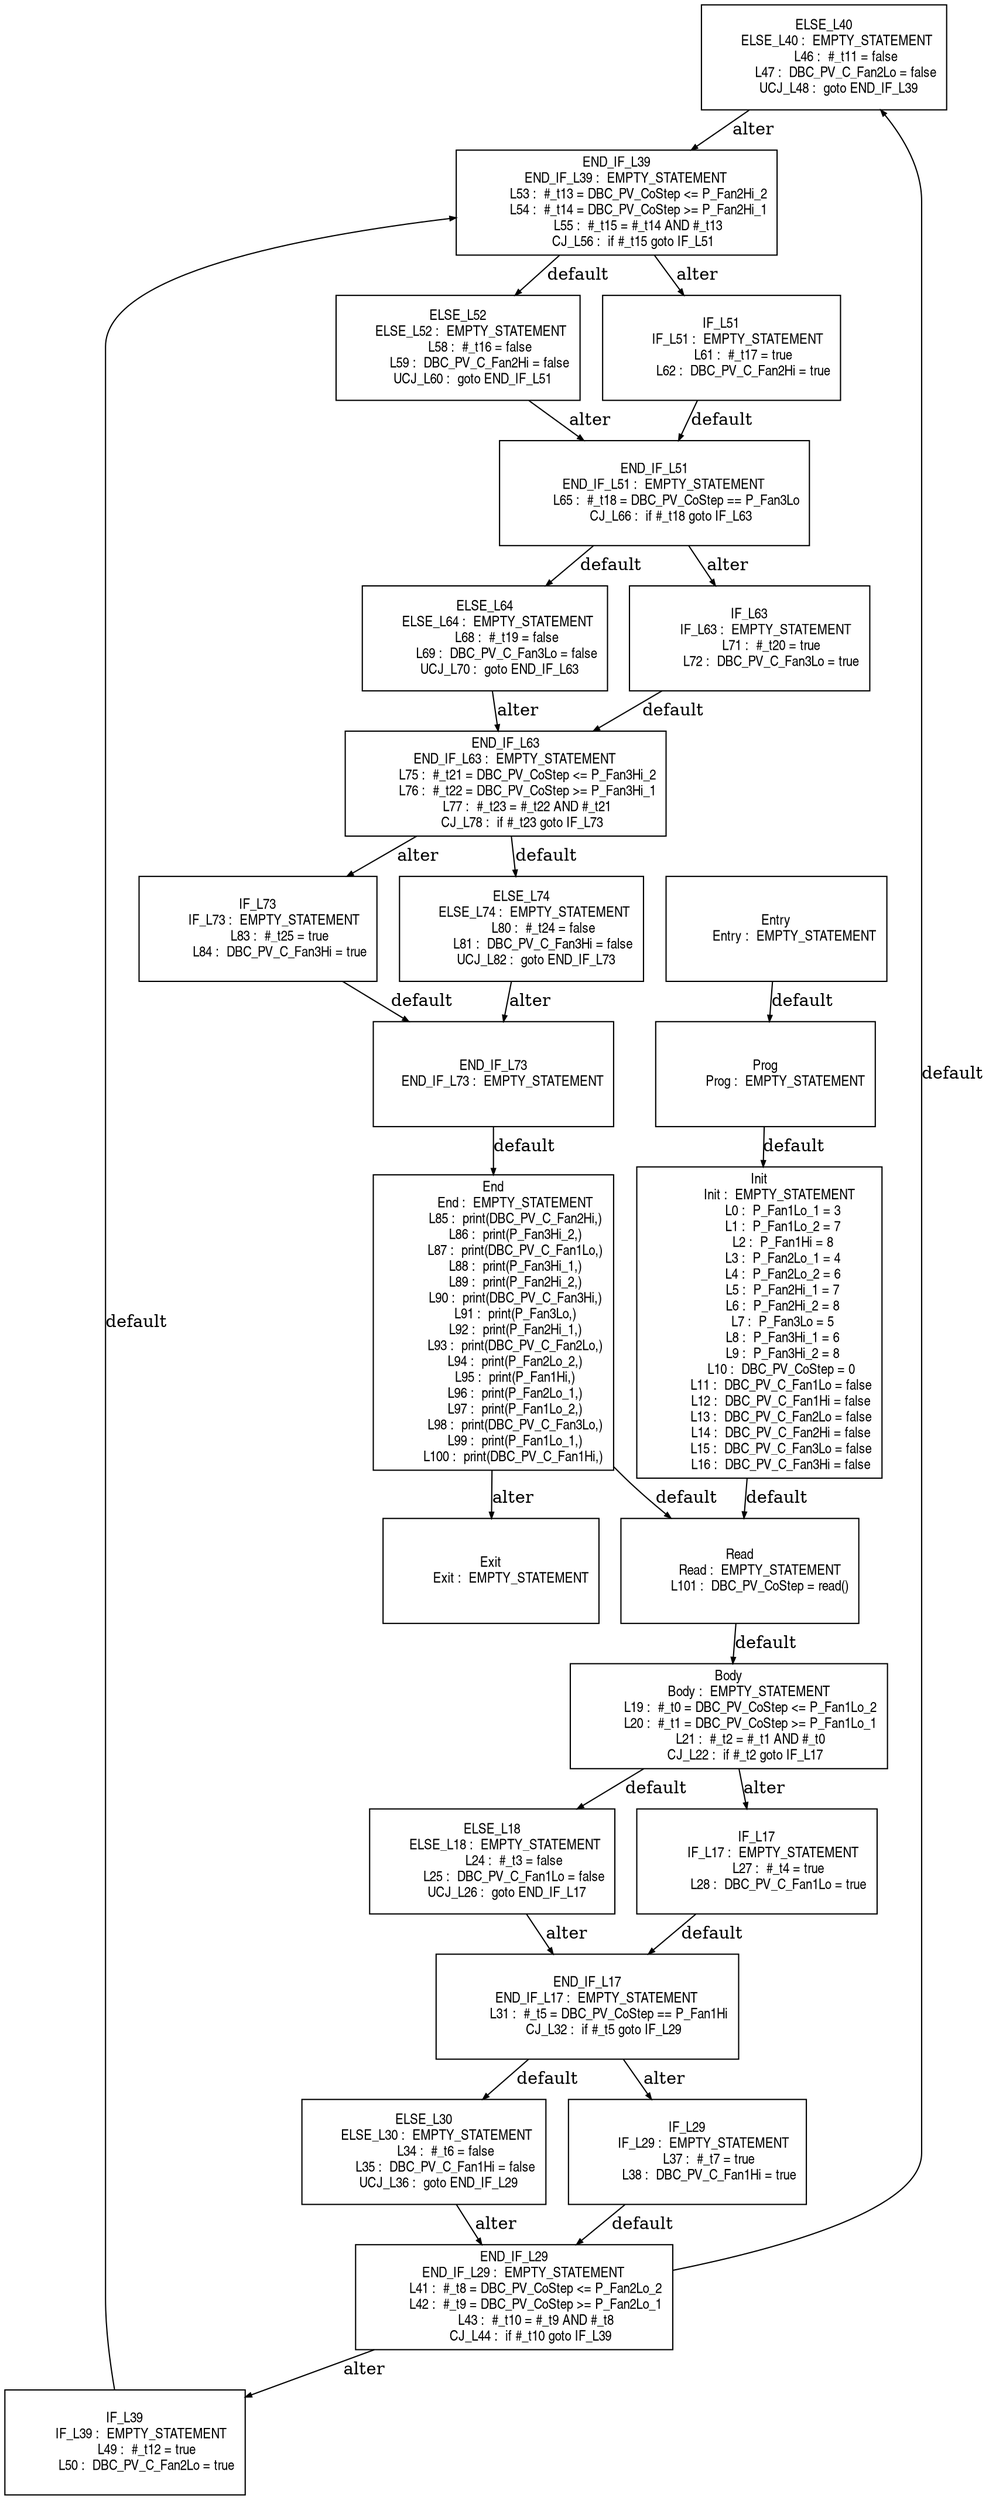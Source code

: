 digraph G {
  ranksep=.25;
  edge [arrowsize=.5]
  node [shape=rectangle, fontname="ArialNarrow",
        fontsize=12,  height=1.2];
  "ELSE_L40
       ELSE_L40 :  EMPTY_STATEMENT
            L46 :  #_t11 = false
            L47 :  DBC_PV_C_Fan2Lo = false
        UCJ_L48 :  goto END_IF_L39
"; "END_IF_L51
     END_IF_L51 :  EMPTY_STATEMENT
            L65 :  #_t18 = DBC_PV_CoStep == P_Fan3Lo
         CJ_L66 :  if #_t18 goto IF_L63
"; "END_IF_L73
     END_IF_L73 :  EMPTY_STATEMENT
"; "IF_L29
         IF_L29 :  EMPTY_STATEMENT
            L37 :  #_t7 = true
            L38 :  DBC_PV_C_Fan1Hi = true
"; "End
            End :  EMPTY_STATEMENT
            L85 :  print(DBC_PV_C_Fan2Hi,)
            L86 :  print(P_Fan3Hi_2,)
            L87 :  print(DBC_PV_C_Fan1Lo,)
            L88 :  print(P_Fan3Hi_1,)
            L89 :  print(P_Fan2Hi_2,)
            L90 :  print(DBC_PV_C_Fan3Hi,)
            L91 :  print(P_Fan3Lo,)
            L92 :  print(P_Fan2Hi_1,)
            L93 :  print(DBC_PV_C_Fan2Lo,)
            L94 :  print(P_Fan2Lo_2,)
            L95 :  print(P_Fan1Hi,)
            L96 :  print(P_Fan2Lo_1,)
            L97 :  print(P_Fan1Lo_2,)
            L98 :  print(DBC_PV_C_Fan3Lo,)
            L99 :  print(P_Fan1Lo_1,)
           L100 :  print(DBC_PV_C_Fan1Hi,)
"; "Exit
           Exit :  EMPTY_STATEMENT
"; "END_IF_L39
     END_IF_L39 :  EMPTY_STATEMENT
            L53 :  #_t13 = DBC_PV_CoStep <= P_Fan2Hi_2
            L54 :  #_t14 = DBC_PV_CoStep >= P_Fan2Hi_1
            L55 :  #_t15 = #_t14 AND #_t13
         CJ_L56 :  if #_t15 goto IF_L51
"; "Prog
           Prog :  EMPTY_STATEMENT
"; "END_IF_L63
     END_IF_L63 :  EMPTY_STATEMENT
            L75 :  #_t21 = DBC_PV_CoStep <= P_Fan3Hi_2
            L76 :  #_t22 = DBC_PV_CoStep >= P_Fan3Hi_1
            L77 :  #_t23 = #_t22 AND #_t21
         CJ_L78 :  if #_t23 goto IF_L73
"; "IF_L39
         IF_L39 :  EMPTY_STATEMENT
            L49 :  #_t12 = true
            L50 :  DBC_PV_C_Fan2Lo = true
"; "IF_L73
         IF_L73 :  EMPTY_STATEMENT
            L83 :  #_t25 = true
            L84 :  DBC_PV_C_Fan3Hi = true
"; "END_IF_L17
     END_IF_L17 :  EMPTY_STATEMENT
            L31 :  #_t5 = DBC_PV_CoStep == P_Fan1Hi
         CJ_L32 :  if #_t5 goto IF_L29
"; "Read
           Read :  EMPTY_STATEMENT
           L101 :  DBC_PV_CoStep = read()
"; "IF_L17
         IF_L17 :  EMPTY_STATEMENT
            L27 :  #_t4 = true
            L28 :  DBC_PV_C_Fan1Lo = true
"; "ELSE_L30
       ELSE_L30 :  EMPTY_STATEMENT
            L34 :  #_t6 = false
            L35 :  DBC_PV_C_Fan1Hi = false
        UCJ_L36 :  goto END_IF_L29
"; "ELSE_L74
       ELSE_L74 :  EMPTY_STATEMENT
            L80 :  #_t24 = false
            L81 :  DBC_PV_C_Fan3Hi = false
        UCJ_L82 :  goto END_IF_L73
"; "END_IF_L29
     END_IF_L29 :  EMPTY_STATEMENT
            L41 :  #_t8 = DBC_PV_CoStep <= P_Fan2Lo_2
            L42 :  #_t9 = DBC_PV_CoStep >= P_Fan2Lo_1
            L43 :  #_t10 = #_t9 AND #_t8
         CJ_L44 :  if #_t10 goto IF_L39
"; "ELSE_L52
       ELSE_L52 :  EMPTY_STATEMENT
            L58 :  #_t16 = false
            L59 :  DBC_PV_C_Fan2Hi = false
        UCJ_L60 :  goto END_IF_L51
"; "Init
           Init :  EMPTY_STATEMENT
             L0 :  P_Fan1Lo_1 = 3
             L1 :  P_Fan1Lo_2 = 7
             L2 :  P_Fan1Hi = 8
             L3 :  P_Fan2Lo_1 = 4
             L4 :  P_Fan2Lo_2 = 6
             L5 :  P_Fan2Hi_1 = 7
             L6 :  P_Fan2Hi_2 = 8
             L7 :  P_Fan3Lo = 5
             L8 :  P_Fan3Hi_1 = 6
             L9 :  P_Fan3Hi_2 = 8
            L10 :  DBC_PV_CoStep = 0
            L11 :  DBC_PV_C_Fan1Lo = false
            L12 :  DBC_PV_C_Fan1Hi = false
            L13 :  DBC_PV_C_Fan2Lo = false
            L14 :  DBC_PV_C_Fan2Hi = false
            L15 :  DBC_PV_C_Fan3Lo = false
            L16 :  DBC_PV_C_Fan3Hi = false
"; "ELSE_L64
       ELSE_L64 :  EMPTY_STATEMENT
            L68 :  #_t19 = false
            L69 :  DBC_PV_C_Fan3Lo = false
        UCJ_L70 :  goto END_IF_L63
"; "ELSE_L18
       ELSE_L18 :  EMPTY_STATEMENT
            L24 :  #_t3 = false
            L25 :  DBC_PV_C_Fan1Lo = false
        UCJ_L26 :  goto END_IF_L17
"; "IF_L63
         IF_L63 :  EMPTY_STATEMENT
            L71 :  #_t20 = true
            L72 :  DBC_PV_C_Fan3Lo = true
"; "IF_L51
         IF_L51 :  EMPTY_STATEMENT
            L61 :  #_t17 = true
            L62 :  DBC_PV_C_Fan2Hi = true
"; "Entry
          Entry :  EMPTY_STATEMENT
"; "Body
           Body :  EMPTY_STATEMENT
            L19 :  #_t0 = DBC_PV_CoStep <= P_Fan1Lo_2
            L20 :  #_t1 = DBC_PV_CoStep >= P_Fan1Lo_1
            L21 :  #_t2 = #_t1 AND #_t0
         CJ_L22 :  if #_t2 goto IF_L17
"; 
  "Prog
           Prog :  EMPTY_STATEMENT
" -> "Init
           Init :  EMPTY_STATEMENT
             L0 :  P_Fan1Lo_1 = 3
             L1 :  P_Fan1Lo_2 = 7
             L2 :  P_Fan1Hi = 8
             L3 :  P_Fan2Lo_1 = 4
             L4 :  P_Fan2Lo_2 = 6
             L5 :  P_Fan2Hi_1 = 7
             L6 :  P_Fan2Hi_2 = 8
             L7 :  P_Fan3Lo = 5
             L8 :  P_Fan3Hi_1 = 6
             L9 :  P_Fan3Hi_2 = 8
            L10 :  DBC_PV_CoStep = 0
            L11 :  DBC_PV_C_Fan1Lo = false
            L12 :  DBC_PV_C_Fan1Hi = false
            L13 :  DBC_PV_C_Fan2Lo = false
            L14 :  DBC_PV_C_Fan2Hi = false
            L15 :  DBC_PV_C_Fan3Lo = false
            L16 :  DBC_PV_C_Fan3Hi = false
"  [label="default"];
  "Init
           Init :  EMPTY_STATEMENT
             L0 :  P_Fan1Lo_1 = 3
             L1 :  P_Fan1Lo_2 = 7
             L2 :  P_Fan1Hi = 8
             L3 :  P_Fan2Lo_1 = 4
             L4 :  P_Fan2Lo_2 = 6
             L5 :  P_Fan2Hi_1 = 7
             L6 :  P_Fan2Hi_2 = 8
             L7 :  P_Fan3Lo = 5
             L8 :  P_Fan3Hi_1 = 6
             L9 :  P_Fan3Hi_2 = 8
            L10 :  DBC_PV_CoStep = 0
            L11 :  DBC_PV_C_Fan1Lo = false
            L12 :  DBC_PV_C_Fan1Hi = false
            L13 :  DBC_PV_C_Fan2Lo = false
            L14 :  DBC_PV_C_Fan2Hi = false
            L15 :  DBC_PV_C_Fan3Lo = false
            L16 :  DBC_PV_C_Fan3Hi = false
" -> "Read
           Read :  EMPTY_STATEMENT
           L101 :  DBC_PV_CoStep = read()
"  [label="default"];
  "Body
           Body :  EMPTY_STATEMENT
            L19 :  #_t0 = DBC_PV_CoStep <= P_Fan1Lo_2
            L20 :  #_t1 = DBC_PV_CoStep >= P_Fan1Lo_1
            L21 :  #_t2 = #_t1 AND #_t0
         CJ_L22 :  if #_t2 goto IF_L17
" -> "ELSE_L18
       ELSE_L18 :  EMPTY_STATEMENT
            L24 :  #_t3 = false
            L25 :  DBC_PV_C_Fan1Lo = false
        UCJ_L26 :  goto END_IF_L17
"  [label="default"];
  "Body
           Body :  EMPTY_STATEMENT
            L19 :  #_t0 = DBC_PV_CoStep <= P_Fan1Lo_2
            L20 :  #_t1 = DBC_PV_CoStep >= P_Fan1Lo_1
            L21 :  #_t2 = #_t1 AND #_t0
         CJ_L22 :  if #_t2 goto IF_L17
" -> "IF_L17
         IF_L17 :  EMPTY_STATEMENT
            L27 :  #_t4 = true
            L28 :  DBC_PV_C_Fan1Lo = true
"  [label="alter"];
  "ELSE_L18
       ELSE_L18 :  EMPTY_STATEMENT
            L24 :  #_t3 = false
            L25 :  DBC_PV_C_Fan1Lo = false
        UCJ_L26 :  goto END_IF_L17
" -> "END_IF_L17
     END_IF_L17 :  EMPTY_STATEMENT
            L31 :  #_t5 = DBC_PV_CoStep == P_Fan1Hi
         CJ_L32 :  if #_t5 goto IF_L29
"  [label="alter"];
  "IF_L17
         IF_L17 :  EMPTY_STATEMENT
            L27 :  #_t4 = true
            L28 :  DBC_PV_C_Fan1Lo = true
" -> "END_IF_L17
     END_IF_L17 :  EMPTY_STATEMENT
            L31 :  #_t5 = DBC_PV_CoStep == P_Fan1Hi
         CJ_L32 :  if #_t5 goto IF_L29
"  [label="default"];
  "END_IF_L17
     END_IF_L17 :  EMPTY_STATEMENT
            L31 :  #_t5 = DBC_PV_CoStep == P_Fan1Hi
         CJ_L32 :  if #_t5 goto IF_L29
" -> "ELSE_L30
       ELSE_L30 :  EMPTY_STATEMENT
            L34 :  #_t6 = false
            L35 :  DBC_PV_C_Fan1Hi = false
        UCJ_L36 :  goto END_IF_L29
"  [label="default"];
  "END_IF_L17
     END_IF_L17 :  EMPTY_STATEMENT
            L31 :  #_t5 = DBC_PV_CoStep == P_Fan1Hi
         CJ_L32 :  if #_t5 goto IF_L29
" -> "IF_L29
         IF_L29 :  EMPTY_STATEMENT
            L37 :  #_t7 = true
            L38 :  DBC_PV_C_Fan1Hi = true
"  [label="alter"];
  "ELSE_L30
       ELSE_L30 :  EMPTY_STATEMENT
            L34 :  #_t6 = false
            L35 :  DBC_PV_C_Fan1Hi = false
        UCJ_L36 :  goto END_IF_L29
" -> "END_IF_L29
     END_IF_L29 :  EMPTY_STATEMENT
            L41 :  #_t8 = DBC_PV_CoStep <= P_Fan2Lo_2
            L42 :  #_t9 = DBC_PV_CoStep >= P_Fan2Lo_1
            L43 :  #_t10 = #_t9 AND #_t8
         CJ_L44 :  if #_t10 goto IF_L39
"  [label="alter"];
  "IF_L29
         IF_L29 :  EMPTY_STATEMENT
            L37 :  #_t7 = true
            L38 :  DBC_PV_C_Fan1Hi = true
" -> "END_IF_L29
     END_IF_L29 :  EMPTY_STATEMENT
            L41 :  #_t8 = DBC_PV_CoStep <= P_Fan2Lo_2
            L42 :  #_t9 = DBC_PV_CoStep >= P_Fan2Lo_1
            L43 :  #_t10 = #_t9 AND #_t8
         CJ_L44 :  if #_t10 goto IF_L39
"  [label="default"];
  "END_IF_L29
     END_IF_L29 :  EMPTY_STATEMENT
            L41 :  #_t8 = DBC_PV_CoStep <= P_Fan2Lo_2
            L42 :  #_t9 = DBC_PV_CoStep >= P_Fan2Lo_1
            L43 :  #_t10 = #_t9 AND #_t8
         CJ_L44 :  if #_t10 goto IF_L39
" -> "ELSE_L40
       ELSE_L40 :  EMPTY_STATEMENT
            L46 :  #_t11 = false
            L47 :  DBC_PV_C_Fan2Lo = false
        UCJ_L48 :  goto END_IF_L39
"  [label="default"];
  "END_IF_L29
     END_IF_L29 :  EMPTY_STATEMENT
            L41 :  #_t8 = DBC_PV_CoStep <= P_Fan2Lo_2
            L42 :  #_t9 = DBC_PV_CoStep >= P_Fan2Lo_1
            L43 :  #_t10 = #_t9 AND #_t8
         CJ_L44 :  if #_t10 goto IF_L39
" -> "IF_L39
         IF_L39 :  EMPTY_STATEMENT
            L49 :  #_t12 = true
            L50 :  DBC_PV_C_Fan2Lo = true
"  [label="alter"];
  "ELSE_L40
       ELSE_L40 :  EMPTY_STATEMENT
            L46 :  #_t11 = false
            L47 :  DBC_PV_C_Fan2Lo = false
        UCJ_L48 :  goto END_IF_L39
" -> "END_IF_L39
     END_IF_L39 :  EMPTY_STATEMENT
            L53 :  #_t13 = DBC_PV_CoStep <= P_Fan2Hi_2
            L54 :  #_t14 = DBC_PV_CoStep >= P_Fan2Hi_1
            L55 :  #_t15 = #_t14 AND #_t13
         CJ_L56 :  if #_t15 goto IF_L51
"  [label="alter"];
  "IF_L39
         IF_L39 :  EMPTY_STATEMENT
            L49 :  #_t12 = true
            L50 :  DBC_PV_C_Fan2Lo = true
" -> "END_IF_L39
     END_IF_L39 :  EMPTY_STATEMENT
            L53 :  #_t13 = DBC_PV_CoStep <= P_Fan2Hi_2
            L54 :  #_t14 = DBC_PV_CoStep >= P_Fan2Hi_1
            L55 :  #_t15 = #_t14 AND #_t13
         CJ_L56 :  if #_t15 goto IF_L51
"  [label="default"];
  "END_IF_L39
     END_IF_L39 :  EMPTY_STATEMENT
            L53 :  #_t13 = DBC_PV_CoStep <= P_Fan2Hi_2
            L54 :  #_t14 = DBC_PV_CoStep >= P_Fan2Hi_1
            L55 :  #_t15 = #_t14 AND #_t13
         CJ_L56 :  if #_t15 goto IF_L51
" -> "ELSE_L52
       ELSE_L52 :  EMPTY_STATEMENT
            L58 :  #_t16 = false
            L59 :  DBC_PV_C_Fan2Hi = false
        UCJ_L60 :  goto END_IF_L51
"  [label="default"];
  "END_IF_L39
     END_IF_L39 :  EMPTY_STATEMENT
            L53 :  #_t13 = DBC_PV_CoStep <= P_Fan2Hi_2
            L54 :  #_t14 = DBC_PV_CoStep >= P_Fan2Hi_1
            L55 :  #_t15 = #_t14 AND #_t13
         CJ_L56 :  if #_t15 goto IF_L51
" -> "IF_L51
         IF_L51 :  EMPTY_STATEMENT
            L61 :  #_t17 = true
            L62 :  DBC_PV_C_Fan2Hi = true
"  [label="alter"];
  "ELSE_L52
       ELSE_L52 :  EMPTY_STATEMENT
            L58 :  #_t16 = false
            L59 :  DBC_PV_C_Fan2Hi = false
        UCJ_L60 :  goto END_IF_L51
" -> "END_IF_L51
     END_IF_L51 :  EMPTY_STATEMENT
            L65 :  #_t18 = DBC_PV_CoStep == P_Fan3Lo
         CJ_L66 :  if #_t18 goto IF_L63
"  [label="alter"];
  "IF_L51
         IF_L51 :  EMPTY_STATEMENT
            L61 :  #_t17 = true
            L62 :  DBC_PV_C_Fan2Hi = true
" -> "END_IF_L51
     END_IF_L51 :  EMPTY_STATEMENT
            L65 :  #_t18 = DBC_PV_CoStep == P_Fan3Lo
         CJ_L66 :  if #_t18 goto IF_L63
"  [label="default"];
  "END_IF_L51
     END_IF_L51 :  EMPTY_STATEMENT
            L65 :  #_t18 = DBC_PV_CoStep == P_Fan3Lo
         CJ_L66 :  if #_t18 goto IF_L63
" -> "ELSE_L64
       ELSE_L64 :  EMPTY_STATEMENT
            L68 :  #_t19 = false
            L69 :  DBC_PV_C_Fan3Lo = false
        UCJ_L70 :  goto END_IF_L63
"  [label="default"];
  "END_IF_L51
     END_IF_L51 :  EMPTY_STATEMENT
            L65 :  #_t18 = DBC_PV_CoStep == P_Fan3Lo
         CJ_L66 :  if #_t18 goto IF_L63
" -> "IF_L63
         IF_L63 :  EMPTY_STATEMENT
            L71 :  #_t20 = true
            L72 :  DBC_PV_C_Fan3Lo = true
"  [label="alter"];
  "ELSE_L64
       ELSE_L64 :  EMPTY_STATEMENT
            L68 :  #_t19 = false
            L69 :  DBC_PV_C_Fan3Lo = false
        UCJ_L70 :  goto END_IF_L63
" -> "END_IF_L63
     END_IF_L63 :  EMPTY_STATEMENT
            L75 :  #_t21 = DBC_PV_CoStep <= P_Fan3Hi_2
            L76 :  #_t22 = DBC_PV_CoStep >= P_Fan3Hi_1
            L77 :  #_t23 = #_t22 AND #_t21
         CJ_L78 :  if #_t23 goto IF_L73
"  [label="alter"];
  "IF_L63
         IF_L63 :  EMPTY_STATEMENT
            L71 :  #_t20 = true
            L72 :  DBC_PV_C_Fan3Lo = true
" -> "END_IF_L63
     END_IF_L63 :  EMPTY_STATEMENT
            L75 :  #_t21 = DBC_PV_CoStep <= P_Fan3Hi_2
            L76 :  #_t22 = DBC_PV_CoStep >= P_Fan3Hi_1
            L77 :  #_t23 = #_t22 AND #_t21
         CJ_L78 :  if #_t23 goto IF_L73
"  [label="default"];
  "END_IF_L63
     END_IF_L63 :  EMPTY_STATEMENT
            L75 :  #_t21 = DBC_PV_CoStep <= P_Fan3Hi_2
            L76 :  #_t22 = DBC_PV_CoStep >= P_Fan3Hi_1
            L77 :  #_t23 = #_t22 AND #_t21
         CJ_L78 :  if #_t23 goto IF_L73
" -> "ELSE_L74
       ELSE_L74 :  EMPTY_STATEMENT
            L80 :  #_t24 = false
            L81 :  DBC_PV_C_Fan3Hi = false
        UCJ_L82 :  goto END_IF_L73
"  [label="default"];
  "END_IF_L63
     END_IF_L63 :  EMPTY_STATEMENT
            L75 :  #_t21 = DBC_PV_CoStep <= P_Fan3Hi_2
            L76 :  #_t22 = DBC_PV_CoStep >= P_Fan3Hi_1
            L77 :  #_t23 = #_t22 AND #_t21
         CJ_L78 :  if #_t23 goto IF_L73
" -> "IF_L73
         IF_L73 :  EMPTY_STATEMENT
            L83 :  #_t25 = true
            L84 :  DBC_PV_C_Fan3Hi = true
"  [label="alter"];
  "ELSE_L74
       ELSE_L74 :  EMPTY_STATEMENT
            L80 :  #_t24 = false
            L81 :  DBC_PV_C_Fan3Hi = false
        UCJ_L82 :  goto END_IF_L73
" -> "END_IF_L73
     END_IF_L73 :  EMPTY_STATEMENT
"  [label="alter"];
  "IF_L73
         IF_L73 :  EMPTY_STATEMENT
            L83 :  #_t25 = true
            L84 :  DBC_PV_C_Fan3Hi = true
" -> "END_IF_L73
     END_IF_L73 :  EMPTY_STATEMENT
"  [label="default"];
  "END_IF_L73
     END_IF_L73 :  EMPTY_STATEMENT
" -> "End
            End :  EMPTY_STATEMENT
            L85 :  print(DBC_PV_C_Fan2Hi,)
            L86 :  print(P_Fan3Hi_2,)
            L87 :  print(DBC_PV_C_Fan1Lo,)
            L88 :  print(P_Fan3Hi_1,)
            L89 :  print(P_Fan2Hi_2,)
            L90 :  print(DBC_PV_C_Fan3Hi,)
            L91 :  print(P_Fan3Lo,)
            L92 :  print(P_Fan2Hi_1,)
            L93 :  print(DBC_PV_C_Fan2Lo,)
            L94 :  print(P_Fan2Lo_2,)
            L95 :  print(P_Fan1Hi,)
            L96 :  print(P_Fan2Lo_1,)
            L97 :  print(P_Fan1Lo_2,)
            L98 :  print(DBC_PV_C_Fan3Lo,)
            L99 :  print(P_Fan1Lo_1,)
           L100 :  print(DBC_PV_C_Fan1Hi,)
"  [label="default"];
  "Entry
          Entry :  EMPTY_STATEMENT
" -> "Prog
           Prog :  EMPTY_STATEMENT
"  [label="default"];
  "End
            End :  EMPTY_STATEMENT
            L85 :  print(DBC_PV_C_Fan2Hi,)
            L86 :  print(P_Fan3Hi_2,)
            L87 :  print(DBC_PV_C_Fan1Lo,)
            L88 :  print(P_Fan3Hi_1,)
            L89 :  print(P_Fan2Hi_2,)
            L90 :  print(DBC_PV_C_Fan3Hi,)
            L91 :  print(P_Fan3Lo,)
            L92 :  print(P_Fan2Hi_1,)
            L93 :  print(DBC_PV_C_Fan2Lo,)
            L94 :  print(P_Fan2Lo_2,)
            L95 :  print(P_Fan1Hi,)
            L96 :  print(P_Fan2Lo_1,)
            L97 :  print(P_Fan1Lo_2,)
            L98 :  print(DBC_PV_C_Fan3Lo,)
            L99 :  print(P_Fan1Lo_1,)
           L100 :  print(DBC_PV_C_Fan1Hi,)
" -> "Read
           Read :  EMPTY_STATEMENT
           L101 :  DBC_PV_CoStep = read()
"  [label="default"];
  "End
            End :  EMPTY_STATEMENT
            L85 :  print(DBC_PV_C_Fan2Hi,)
            L86 :  print(P_Fan3Hi_2,)
            L87 :  print(DBC_PV_C_Fan1Lo,)
            L88 :  print(P_Fan3Hi_1,)
            L89 :  print(P_Fan2Hi_2,)
            L90 :  print(DBC_PV_C_Fan3Hi,)
            L91 :  print(P_Fan3Lo,)
            L92 :  print(P_Fan2Hi_1,)
            L93 :  print(DBC_PV_C_Fan2Lo,)
            L94 :  print(P_Fan2Lo_2,)
            L95 :  print(P_Fan1Hi,)
            L96 :  print(P_Fan2Lo_1,)
            L97 :  print(P_Fan1Lo_2,)
            L98 :  print(DBC_PV_C_Fan3Lo,)
            L99 :  print(P_Fan1Lo_1,)
           L100 :  print(DBC_PV_C_Fan1Hi,)
" -> "Exit
           Exit :  EMPTY_STATEMENT
"  [label="alter"];
  "Read
           Read :  EMPTY_STATEMENT
           L101 :  DBC_PV_CoStep = read()
" -> "Body
           Body :  EMPTY_STATEMENT
            L19 :  #_t0 = DBC_PV_CoStep <= P_Fan1Lo_2
            L20 :  #_t1 = DBC_PV_CoStep >= P_Fan1Lo_1
            L21 :  #_t2 = #_t1 AND #_t0
         CJ_L22 :  if #_t2 goto IF_L17
"  [label="default"];
}

